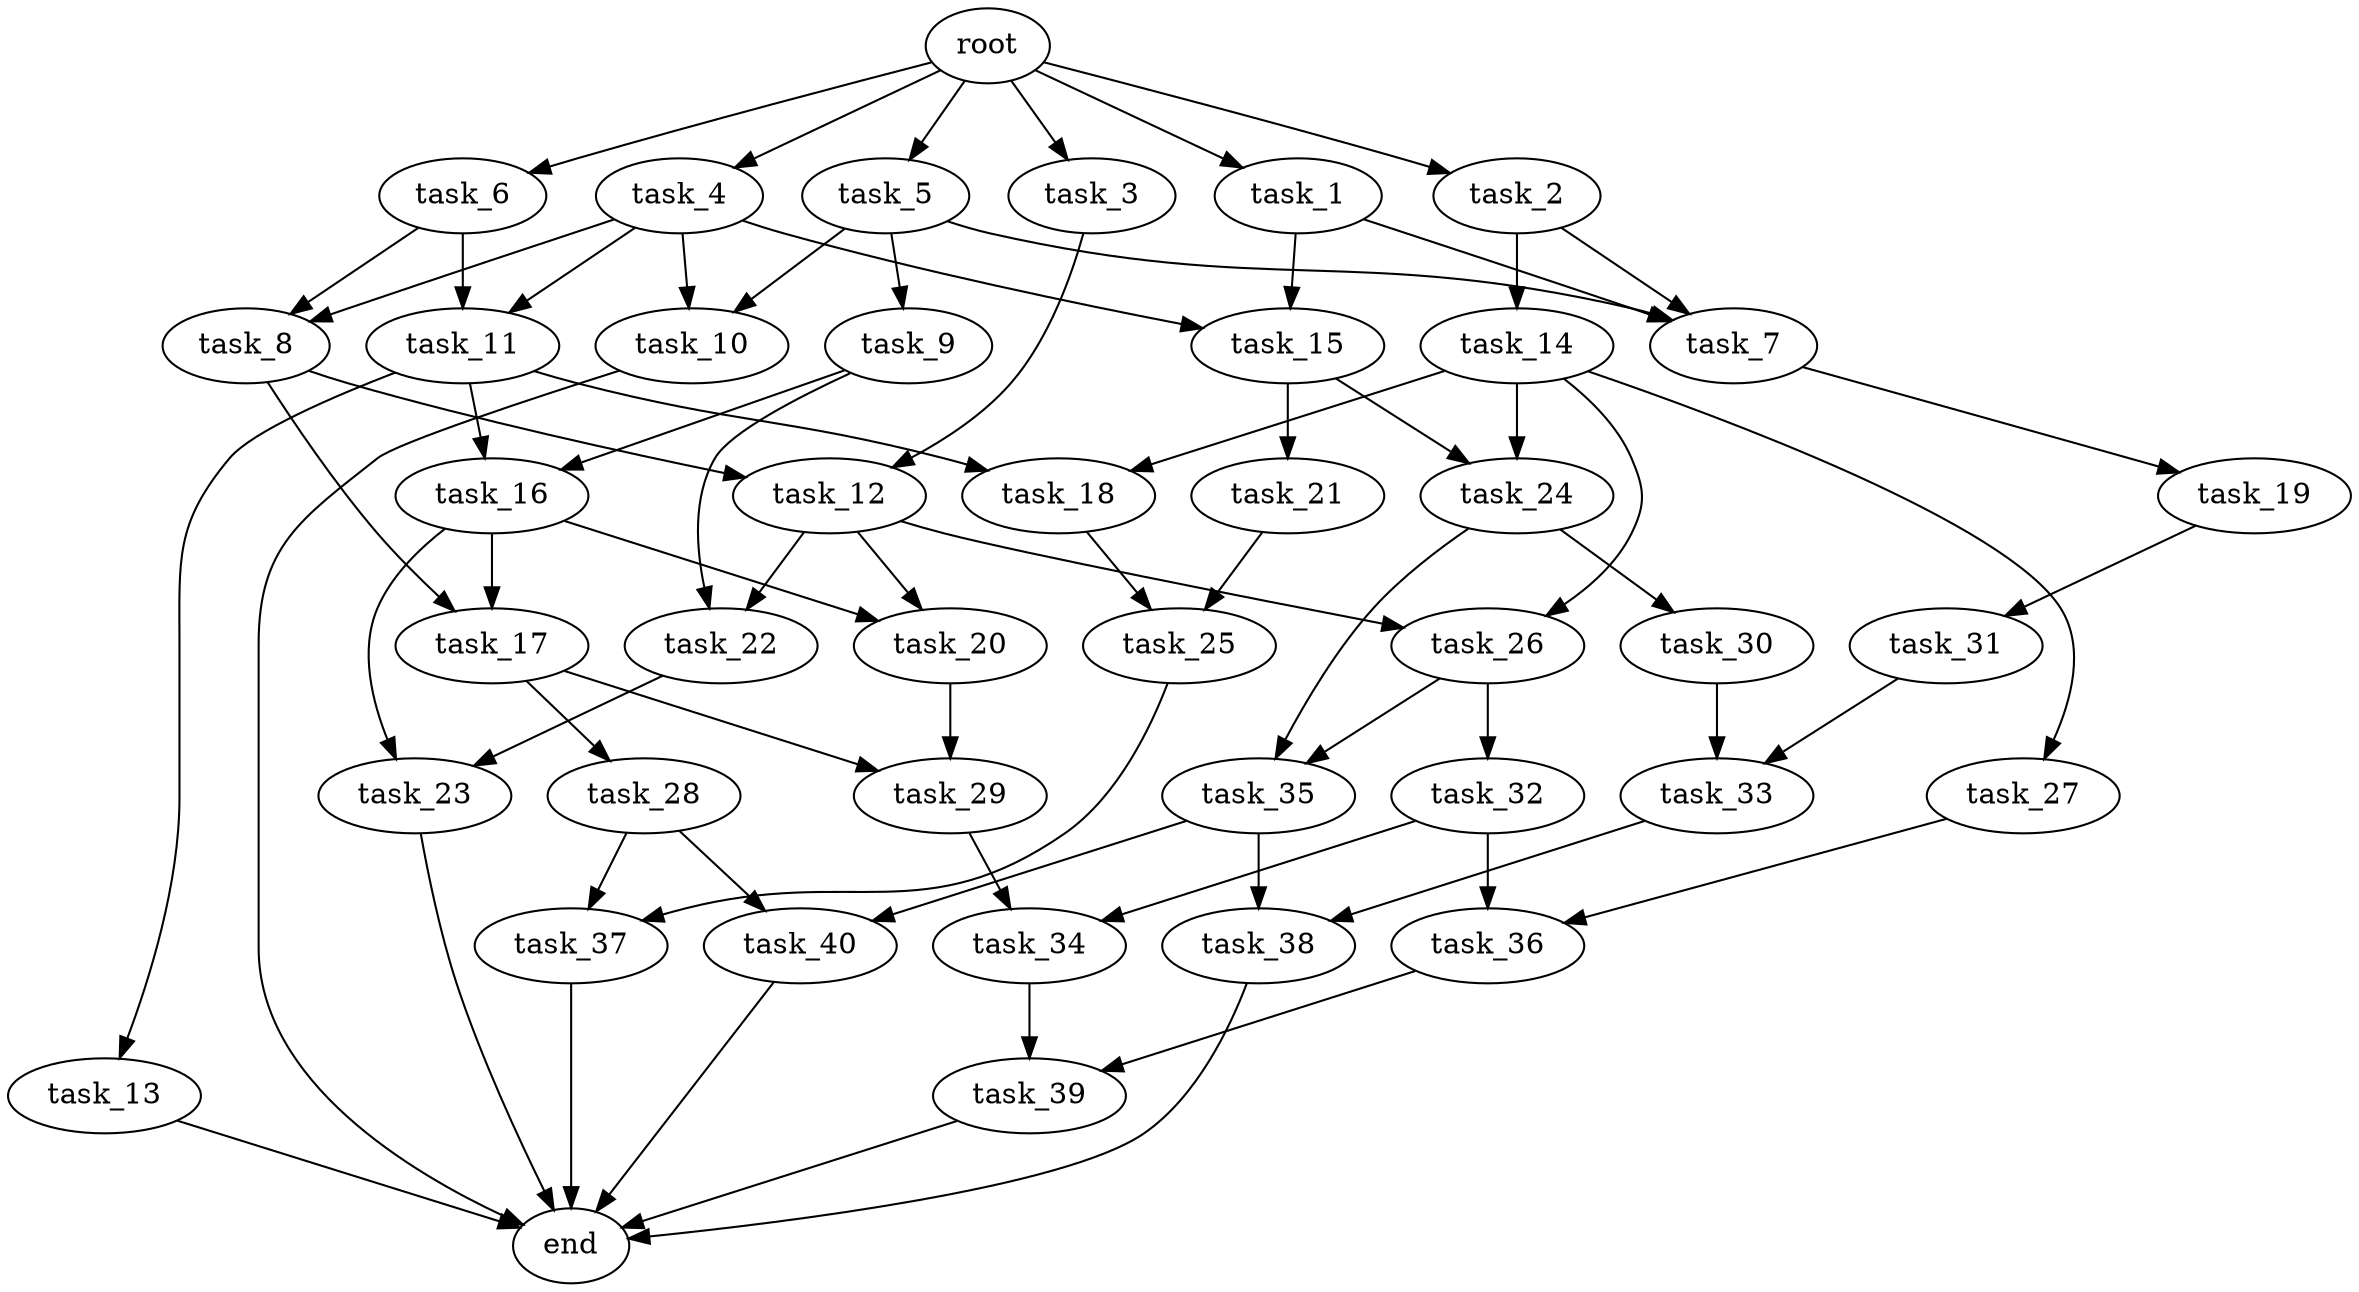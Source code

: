 digraph G {
  root [size="0.000000e+00"];
  task_1 [size="7.444344e+09"];
  task_2 [size="9.829653e+09"];
  task_3 [size="8.655636e+09"];
  task_4 [size="5.743788e+09"];
  task_5 [size="2.047656e+09"];
  task_6 [size="1.775383e+09"];
  task_7 [size="7.822081e+08"];
  task_8 [size="4.960593e+09"];
  task_9 [size="2.986175e+09"];
  task_10 [size="1.442387e+09"];
  task_11 [size="2.896836e+09"];
  task_12 [size="2.650882e+09"];
  task_13 [size="8.900849e+09"];
  task_14 [size="6.457216e+09"];
  task_15 [size="2.140635e+09"];
  task_16 [size="4.192741e+09"];
  task_17 [size="1.079715e+09"];
  task_18 [size="8.284544e+09"];
  task_19 [size="5.171254e+08"];
  task_20 [size="1.924997e+09"];
  task_21 [size="3.826337e+09"];
  task_22 [size="4.316780e+09"];
  task_23 [size="6.875735e+09"];
  task_24 [size="2.151907e+09"];
  task_25 [size="4.749437e+09"];
  task_26 [size="1.493944e+09"];
  task_27 [size="3.994164e+09"];
  task_28 [size="6.944891e+09"];
  task_29 [size="1.699182e+09"];
  task_30 [size="9.342567e+09"];
  task_31 [size="1.515313e+09"];
  task_32 [size="3.524440e+08"];
  task_33 [size="5.945974e+09"];
  task_34 [size="7.794549e+09"];
  task_35 [size="2.365221e+09"];
  task_36 [size="8.932732e+09"];
  task_37 [size="4.141632e+09"];
  task_38 [size="1.356284e+09"];
  task_39 [size="5.712841e+09"];
  task_40 [size="1.966742e+09"];
  end [size="0.000000e+00"];

  root -> task_1 [size="1.000000e-12"];
  root -> task_2 [size="1.000000e-12"];
  root -> task_3 [size="1.000000e-12"];
  root -> task_4 [size="1.000000e-12"];
  root -> task_5 [size="1.000000e-12"];
  root -> task_6 [size="1.000000e-12"];
  task_1 -> task_7 [size="2.607360e+07"];
  task_1 -> task_15 [size="1.070318e+08"];
  task_2 -> task_7 [size="2.607360e+07"];
  task_2 -> task_14 [size="6.457216e+08"];
  task_3 -> task_12 [size="1.325441e+08"];
  task_4 -> task_8 [size="2.480297e+08"];
  task_4 -> task_10 [size="7.211933e+07"];
  task_4 -> task_11 [size="1.448418e+08"];
  task_4 -> task_15 [size="1.070318e+08"];
  task_5 -> task_7 [size="2.607360e+07"];
  task_5 -> task_9 [size="2.986175e+08"];
  task_5 -> task_10 [size="7.211933e+07"];
  task_6 -> task_8 [size="2.480297e+08"];
  task_6 -> task_11 [size="1.448418e+08"];
  task_7 -> task_19 [size="5.171254e+07"];
  task_8 -> task_12 [size="1.325441e+08"];
  task_8 -> task_17 [size="5.398575e+07"];
  task_9 -> task_16 [size="2.096370e+08"];
  task_9 -> task_22 [size="2.158390e+08"];
  task_10 -> end [size="1.000000e-12"];
  task_11 -> task_13 [size="8.900849e+08"];
  task_11 -> task_16 [size="2.096370e+08"];
  task_11 -> task_18 [size="4.142272e+08"];
  task_12 -> task_20 [size="9.624983e+07"];
  task_12 -> task_22 [size="2.158390e+08"];
  task_12 -> task_26 [size="7.469718e+07"];
  task_13 -> end [size="1.000000e-12"];
  task_14 -> task_18 [size="4.142272e+08"];
  task_14 -> task_24 [size="1.075954e+08"];
  task_14 -> task_26 [size="7.469718e+07"];
  task_14 -> task_27 [size="3.994164e+08"];
  task_15 -> task_21 [size="3.826337e+08"];
  task_15 -> task_24 [size="1.075954e+08"];
  task_16 -> task_17 [size="5.398575e+07"];
  task_16 -> task_20 [size="9.624983e+07"];
  task_16 -> task_23 [size="3.437868e+08"];
  task_17 -> task_28 [size="6.944891e+08"];
  task_17 -> task_29 [size="8.495912e+07"];
  task_18 -> task_25 [size="2.374718e+08"];
  task_19 -> task_31 [size="1.515313e+08"];
  task_20 -> task_29 [size="8.495912e+07"];
  task_21 -> task_25 [size="2.374718e+08"];
  task_22 -> task_23 [size="3.437868e+08"];
  task_23 -> end [size="1.000000e-12"];
  task_24 -> task_30 [size="9.342567e+08"];
  task_24 -> task_35 [size="1.182610e+08"];
  task_25 -> task_37 [size="2.070816e+08"];
  task_26 -> task_32 [size="3.524440e+07"];
  task_26 -> task_35 [size="1.182610e+08"];
  task_27 -> task_36 [size="4.466366e+08"];
  task_28 -> task_37 [size="2.070816e+08"];
  task_28 -> task_40 [size="9.833711e+07"];
  task_29 -> task_34 [size="3.897274e+08"];
  task_30 -> task_33 [size="2.972987e+08"];
  task_31 -> task_33 [size="2.972987e+08"];
  task_32 -> task_34 [size="3.897274e+08"];
  task_32 -> task_36 [size="4.466366e+08"];
  task_33 -> task_38 [size="6.781420e+07"];
  task_34 -> task_39 [size="2.856421e+08"];
  task_35 -> task_38 [size="6.781420e+07"];
  task_35 -> task_40 [size="9.833711e+07"];
  task_36 -> task_39 [size="2.856421e+08"];
  task_37 -> end [size="1.000000e-12"];
  task_38 -> end [size="1.000000e-12"];
  task_39 -> end [size="1.000000e-12"];
  task_40 -> end [size="1.000000e-12"];
}
